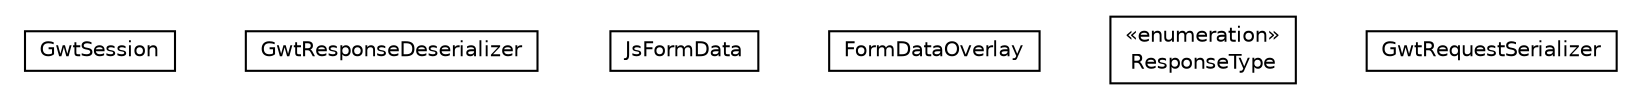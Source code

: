 #!/usr/local/bin/dot
#
# Class diagram 
# Generated by UMLGraph version R5_6-24-gf6e263 (http://www.umlgraph.org/)
#

digraph G {
	edge [fontname="Helvetica",fontsize=10,labelfontname="Helvetica",labelfontsize=10];
	node [fontname="Helvetica",fontsize=10,shape=plaintext];
	nodesep=0.25;
	ranksep=0.5;
	// io.reinert.requestor.gwt.GwtSession
	c2828 [label=<<table title="io.reinert.requestor.gwt.GwtSession" border="0" cellborder="1" cellspacing="0" cellpadding="2" port="p" href="./GwtSession.html">
		<tr><td><table border="0" cellspacing="0" cellpadding="1">
<tr><td align="center" balign="center"> GwtSession </td></tr>
		</table></td></tr>
		</table>>, URL="./GwtSession.html", fontname="Helvetica", fontcolor="black", fontsize=10.0];
	// io.reinert.requestor.gwt.GwtResponseDeserializer
	c2829 [label=<<table title="io.reinert.requestor.gwt.GwtResponseDeserializer" border="0" cellborder="1" cellspacing="0" cellpadding="2" port="p" href="./GwtResponseDeserializer.html">
		<tr><td><table border="0" cellspacing="0" cellpadding="1">
<tr><td align="center" balign="center"> GwtResponseDeserializer </td></tr>
		</table></td></tr>
		</table>>, URL="./GwtResponseDeserializer.html", fontname="Helvetica", fontcolor="black", fontsize=10.0];
	// io.reinert.requestor.gwt.JsFormData
	c2830 [label=<<table title="io.reinert.requestor.gwt.JsFormData" border="0" cellborder="1" cellspacing="0" cellpadding="2" port="p" href="./JsFormData.html">
		<tr><td><table border="0" cellspacing="0" cellpadding="1">
<tr><td align="center" balign="center"> JsFormData </td></tr>
		</table></td></tr>
		</table>>, URL="./JsFormData.html", fontname="Helvetica", fontcolor="black", fontsize=10.0];
	// io.reinert.requestor.gwt.FormDataOverlay
	c2831 [label=<<table title="io.reinert.requestor.gwt.FormDataOverlay" border="0" cellborder="1" cellspacing="0" cellpadding="2" port="p" href="./FormDataOverlay.html">
		<tr><td><table border="0" cellspacing="0" cellpadding="1">
<tr><td align="center" balign="center"> FormDataOverlay </td></tr>
		</table></td></tr>
		</table>>, URL="./FormDataOverlay.html", fontname="Helvetica", fontcolor="black", fontsize=10.0];
	// io.reinert.requestor.gwt.ResponseType
	c2832 [label=<<table title="io.reinert.requestor.gwt.ResponseType" border="0" cellborder="1" cellspacing="0" cellpadding="2" port="p" href="./ResponseType.html">
		<tr><td><table border="0" cellspacing="0" cellpadding="1">
<tr><td align="center" balign="center"> &#171;enumeration&#187; </td></tr>
<tr><td align="center" balign="center"> ResponseType </td></tr>
		</table></td></tr>
		</table>>, URL="./ResponseType.html", fontname="Helvetica", fontcolor="black", fontsize=10.0];
	// io.reinert.requestor.gwt.GwtRequestSerializer
	c2833 [label=<<table title="io.reinert.requestor.gwt.GwtRequestSerializer" border="0" cellborder="1" cellspacing="0" cellpadding="2" port="p" href="./GwtRequestSerializer.html">
		<tr><td><table border="0" cellspacing="0" cellpadding="1">
<tr><td align="center" balign="center"> GwtRequestSerializer </td></tr>
		</table></td></tr>
		</table>>, URL="./GwtRequestSerializer.html", fontname="Helvetica", fontcolor="black", fontsize=10.0];
}

